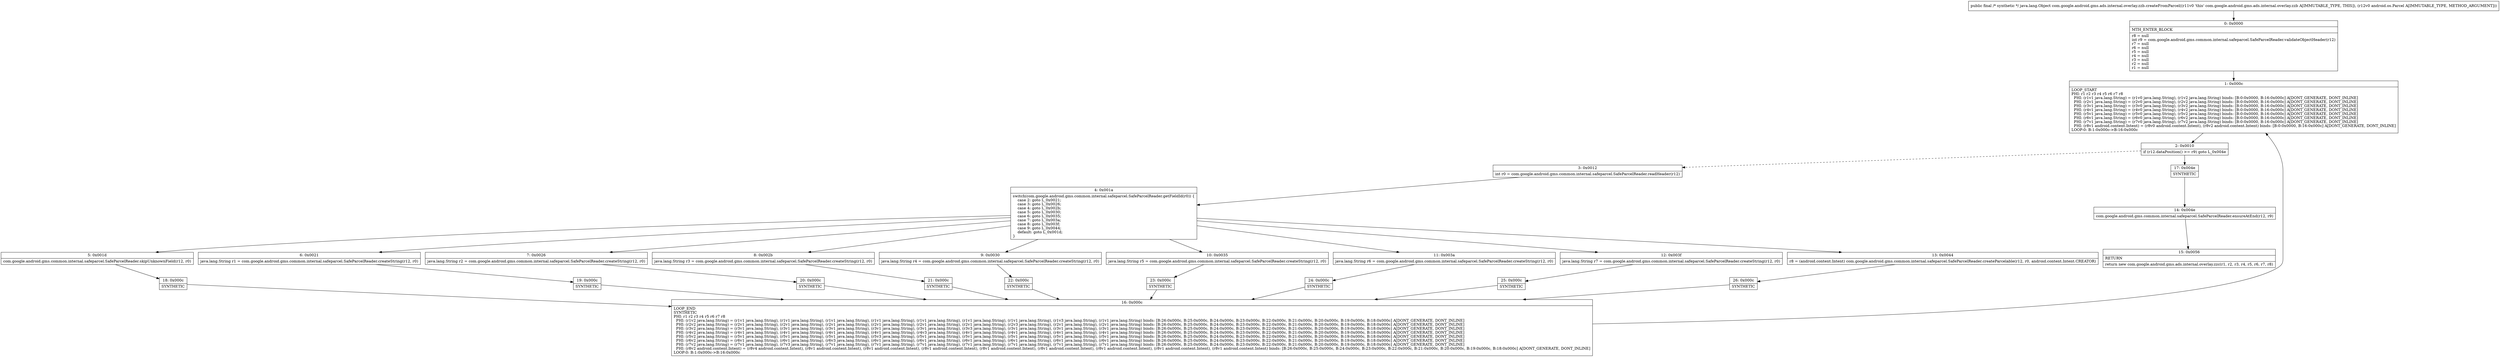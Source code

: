 digraph "CFG forcom.google.android.gms.ads.internal.overlay.zzb.createFromParcel(Landroid\/os\/Parcel;)Ljava\/lang\/Object;" {
Node_0 [shape=record,label="{0\:\ 0x0000|MTH_ENTER_BLOCK\l|r8 = null\lint r9 = com.google.android.gms.common.internal.safeparcel.SafeParcelReader.validateObjectHeader(r12)\lr7 = null\lr6 = null\lr5 = null\lr4 = null\lr3 = null\lr2 = null\lr1 = null\l}"];
Node_1 [shape=record,label="{1\:\ 0x000c|LOOP_START\lPHI: r1 r2 r3 r4 r5 r6 r7 r8 \l  PHI: (r1v1 java.lang.String) = (r1v0 java.lang.String), (r1v2 java.lang.String) binds: [B:0:0x0000, B:16:0x000c] A[DONT_GENERATE, DONT_INLINE]\l  PHI: (r2v1 java.lang.String) = (r2v0 java.lang.String), (r2v2 java.lang.String) binds: [B:0:0x0000, B:16:0x000c] A[DONT_GENERATE, DONT_INLINE]\l  PHI: (r3v1 java.lang.String) = (r3v0 java.lang.String), (r3v2 java.lang.String) binds: [B:0:0x0000, B:16:0x000c] A[DONT_GENERATE, DONT_INLINE]\l  PHI: (r4v1 java.lang.String) = (r4v0 java.lang.String), (r4v2 java.lang.String) binds: [B:0:0x0000, B:16:0x000c] A[DONT_GENERATE, DONT_INLINE]\l  PHI: (r5v1 java.lang.String) = (r5v0 java.lang.String), (r5v2 java.lang.String) binds: [B:0:0x0000, B:16:0x000c] A[DONT_GENERATE, DONT_INLINE]\l  PHI: (r6v1 java.lang.String) = (r6v0 java.lang.String), (r6v2 java.lang.String) binds: [B:0:0x0000, B:16:0x000c] A[DONT_GENERATE, DONT_INLINE]\l  PHI: (r7v1 java.lang.String) = (r7v0 java.lang.String), (r7v2 java.lang.String) binds: [B:0:0x0000, B:16:0x000c] A[DONT_GENERATE, DONT_INLINE]\l  PHI: (r8v1 android.content.Intent) = (r8v0 android.content.Intent), (r8v2 android.content.Intent) binds: [B:0:0x0000, B:16:0x000c] A[DONT_GENERATE, DONT_INLINE]\lLOOP:0: B:1:0x000c\-\>B:16:0x000c\l}"];
Node_2 [shape=record,label="{2\:\ 0x0010|if (r12.dataPosition() \>= r9) goto L_0x004e\l}"];
Node_3 [shape=record,label="{3\:\ 0x0012|int r0 = com.google.android.gms.common.internal.safeparcel.SafeParcelReader.readHeader(r12)\l}"];
Node_4 [shape=record,label="{4\:\ 0x001a|switch(com.google.android.gms.common.internal.safeparcel.SafeParcelReader.getFieldId(r0)) \{\l    case 2: goto L_0x0021;\l    case 3: goto L_0x0026;\l    case 4: goto L_0x002b;\l    case 5: goto L_0x0030;\l    case 6: goto L_0x0035;\l    case 7: goto L_0x003a;\l    case 8: goto L_0x003f;\l    case 9: goto L_0x0044;\l    default: goto L_0x001d;\l\}\l}"];
Node_5 [shape=record,label="{5\:\ 0x001d|com.google.android.gms.common.internal.safeparcel.SafeParcelReader.skipUnknownField(r12, r0)\l}"];
Node_6 [shape=record,label="{6\:\ 0x0021|java.lang.String r1 = com.google.android.gms.common.internal.safeparcel.SafeParcelReader.createString(r12, r0)\l}"];
Node_7 [shape=record,label="{7\:\ 0x0026|java.lang.String r2 = com.google.android.gms.common.internal.safeparcel.SafeParcelReader.createString(r12, r0)\l}"];
Node_8 [shape=record,label="{8\:\ 0x002b|java.lang.String r3 = com.google.android.gms.common.internal.safeparcel.SafeParcelReader.createString(r12, r0)\l}"];
Node_9 [shape=record,label="{9\:\ 0x0030|java.lang.String r4 = com.google.android.gms.common.internal.safeparcel.SafeParcelReader.createString(r12, r0)\l}"];
Node_10 [shape=record,label="{10\:\ 0x0035|java.lang.String r5 = com.google.android.gms.common.internal.safeparcel.SafeParcelReader.createString(r12, r0)\l}"];
Node_11 [shape=record,label="{11\:\ 0x003a|java.lang.String r6 = com.google.android.gms.common.internal.safeparcel.SafeParcelReader.createString(r12, r0)\l}"];
Node_12 [shape=record,label="{12\:\ 0x003f|java.lang.String r7 = com.google.android.gms.common.internal.safeparcel.SafeParcelReader.createString(r12, r0)\l}"];
Node_13 [shape=record,label="{13\:\ 0x0044|r8 = (android.content.Intent) com.google.android.gms.common.internal.safeparcel.SafeParcelReader.createParcelable(r12, r0, android.content.Intent.CREATOR)\l}"];
Node_14 [shape=record,label="{14\:\ 0x004e|com.google.android.gms.common.internal.safeparcel.SafeParcelReader.ensureAtEnd(r12, r9)\l}"];
Node_15 [shape=record,label="{15\:\ 0x0056|RETURN\l|return new com.google.android.gms.ads.internal.overlay.zzc(r1, r2, r3, r4, r5, r6, r7, r8)\l}"];
Node_16 [shape=record,label="{16\:\ 0x000c|LOOP_END\lSYNTHETIC\lPHI: r1 r2 r3 r4 r5 r6 r7 r8 \l  PHI: (r1v2 java.lang.String) = (r1v1 java.lang.String), (r1v1 java.lang.String), (r1v1 java.lang.String), (r1v1 java.lang.String), (r1v1 java.lang.String), (r1v1 java.lang.String), (r1v1 java.lang.String), (r1v3 java.lang.String), (r1v1 java.lang.String) binds: [B:26:0x000c, B:25:0x000c, B:24:0x000c, B:23:0x000c, B:22:0x000c, B:21:0x000c, B:20:0x000c, B:19:0x000c, B:18:0x000c] A[DONT_GENERATE, DONT_INLINE]\l  PHI: (r2v2 java.lang.String) = (r2v1 java.lang.String), (r2v1 java.lang.String), (r2v1 java.lang.String), (r2v1 java.lang.String), (r2v1 java.lang.String), (r2v1 java.lang.String), (r2v3 java.lang.String), (r2v1 java.lang.String), (r2v1 java.lang.String) binds: [B:26:0x000c, B:25:0x000c, B:24:0x000c, B:23:0x000c, B:22:0x000c, B:21:0x000c, B:20:0x000c, B:19:0x000c, B:18:0x000c] A[DONT_GENERATE, DONT_INLINE]\l  PHI: (r3v2 java.lang.String) = (r3v1 java.lang.String), (r3v1 java.lang.String), (r3v1 java.lang.String), (r3v1 java.lang.String), (r3v1 java.lang.String), (r3v3 java.lang.String), (r3v1 java.lang.String), (r3v1 java.lang.String), (r3v1 java.lang.String) binds: [B:26:0x000c, B:25:0x000c, B:24:0x000c, B:23:0x000c, B:22:0x000c, B:21:0x000c, B:20:0x000c, B:19:0x000c, B:18:0x000c] A[DONT_GENERATE, DONT_INLINE]\l  PHI: (r4v2 java.lang.String) = (r4v1 java.lang.String), (r4v1 java.lang.String), (r4v1 java.lang.String), (r4v1 java.lang.String), (r4v3 java.lang.String), (r4v1 java.lang.String), (r4v1 java.lang.String), (r4v1 java.lang.String), (r4v1 java.lang.String) binds: [B:26:0x000c, B:25:0x000c, B:24:0x000c, B:23:0x000c, B:22:0x000c, B:21:0x000c, B:20:0x000c, B:19:0x000c, B:18:0x000c] A[DONT_GENERATE, DONT_INLINE]\l  PHI: (r5v2 java.lang.String) = (r5v1 java.lang.String), (r5v1 java.lang.String), (r5v1 java.lang.String), (r5v3 java.lang.String), (r5v1 java.lang.String), (r5v1 java.lang.String), (r5v1 java.lang.String), (r5v1 java.lang.String), (r5v1 java.lang.String) binds: [B:26:0x000c, B:25:0x000c, B:24:0x000c, B:23:0x000c, B:22:0x000c, B:21:0x000c, B:20:0x000c, B:19:0x000c, B:18:0x000c] A[DONT_GENERATE, DONT_INLINE]\l  PHI: (r6v2 java.lang.String) = (r6v1 java.lang.String), (r6v1 java.lang.String), (r6v3 java.lang.String), (r6v1 java.lang.String), (r6v1 java.lang.String), (r6v1 java.lang.String), (r6v1 java.lang.String), (r6v1 java.lang.String), (r6v1 java.lang.String) binds: [B:26:0x000c, B:25:0x000c, B:24:0x000c, B:23:0x000c, B:22:0x000c, B:21:0x000c, B:20:0x000c, B:19:0x000c, B:18:0x000c] A[DONT_GENERATE, DONT_INLINE]\l  PHI: (r7v2 java.lang.String) = (r7v1 java.lang.String), (r7v3 java.lang.String), (r7v1 java.lang.String), (r7v1 java.lang.String), (r7v1 java.lang.String), (r7v1 java.lang.String), (r7v1 java.lang.String), (r7v1 java.lang.String), (r7v1 java.lang.String) binds: [B:26:0x000c, B:25:0x000c, B:24:0x000c, B:23:0x000c, B:22:0x000c, B:21:0x000c, B:20:0x000c, B:19:0x000c, B:18:0x000c] A[DONT_GENERATE, DONT_INLINE]\l  PHI: (r8v2 android.content.Intent) = (r8v4 android.content.Intent), (r8v1 android.content.Intent), (r8v1 android.content.Intent), (r8v1 android.content.Intent), (r8v1 android.content.Intent), (r8v1 android.content.Intent), (r8v1 android.content.Intent), (r8v1 android.content.Intent), (r8v1 android.content.Intent) binds: [B:26:0x000c, B:25:0x000c, B:24:0x000c, B:23:0x000c, B:22:0x000c, B:21:0x000c, B:20:0x000c, B:19:0x000c, B:18:0x000c] A[DONT_GENERATE, DONT_INLINE]\lLOOP:0: B:1:0x000c\-\>B:16:0x000c\l}"];
Node_17 [shape=record,label="{17\:\ 0x004e|SYNTHETIC\l}"];
Node_18 [shape=record,label="{18\:\ 0x000c|SYNTHETIC\l}"];
Node_19 [shape=record,label="{19\:\ 0x000c|SYNTHETIC\l}"];
Node_20 [shape=record,label="{20\:\ 0x000c|SYNTHETIC\l}"];
Node_21 [shape=record,label="{21\:\ 0x000c|SYNTHETIC\l}"];
Node_22 [shape=record,label="{22\:\ 0x000c|SYNTHETIC\l}"];
Node_23 [shape=record,label="{23\:\ 0x000c|SYNTHETIC\l}"];
Node_24 [shape=record,label="{24\:\ 0x000c|SYNTHETIC\l}"];
Node_25 [shape=record,label="{25\:\ 0x000c|SYNTHETIC\l}"];
Node_26 [shape=record,label="{26\:\ 0x000c|SYNTHETIC\l}"];
MethodNode[shape=record,label="{public final \/* synthetic *\/ java.lang.Object com.google.android.gms.ads.internal.overlay.zzb.createFromParcel((r11v0 'this' com.google.android.gms.ads.internal.overlay.zzb A[IMMUTABLE_TYPE, THIS]), (r12v0 android.os.Parcel A[IMMUTABLE_TYPE, METHOD_ARGUMENT])) }"];
MethodNode -> Node_0;
Node_0 -> Node_1;
Node_1 -> Node_2;
Node_2 -> Node_3[style=dashed];
Node_2 -> Node_17;
Node_3 -> Node_4;
Node_4 -> Node_5;
Node_4 -> Node_6;
Node_4 -> Node_7;
Node_4 -> Node_8;
Node_4 -> Node_9;
Node_4 -> Node_10;
Node_4 -> Node_11;
Node_4 -> Node_12;
Node_4 -> Node_13;
Node_5 -> Node_18;
Node_6 -> Node_19;
Node_7 -> Node_20;
Node_8 -> Node_21;
Node_9 -> Node_22;
Node_10 -> Node_23;
Node_11 -> Node_24;
Node_12 -> Node_25;
Node_13 -> Node_26;
Node_14 -> Node_15;
Node_16 -> Node_1;
Node_17 -> Node_14;
Node_18 -> Node_16;
Node_19 -> Node_16;
Node_20 -> Node_16;
Node_21 -> Node_16;
Node_22 -> Node_16;
Node_23 -> Node_16;
Node_24 -> Node_16;
Node_25 -> Node_16;
Node_26 -> Node_16;
}

